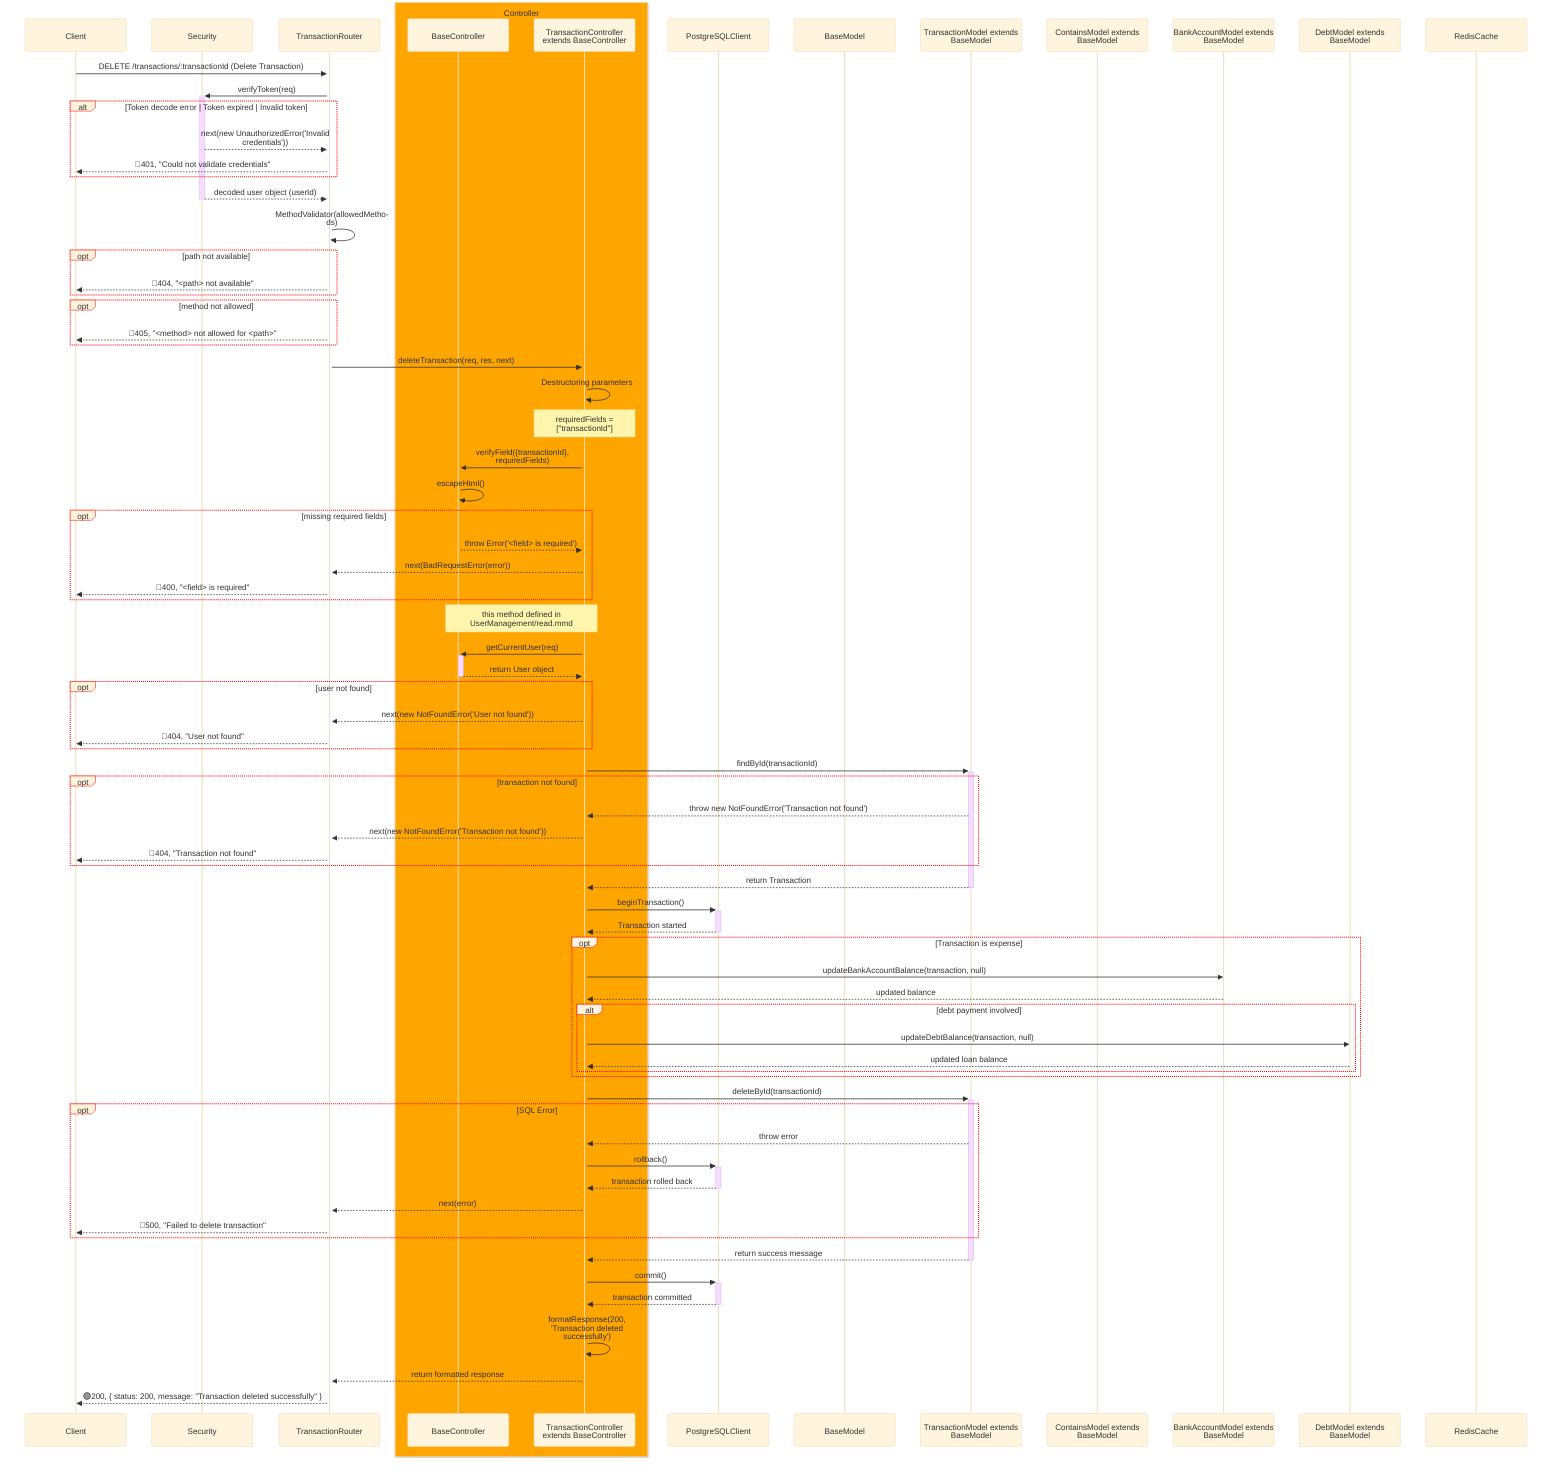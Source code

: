 %%{
    init: {
        "theme":"base",
        "themeVariables": {
            'labelBoxBorderColor': '#ff0000'
        },
        "sequence": { 
            "wrap": true, 
            "width": 200 
        } 
    }
}%%
sequenceDiagram
    participant Client
    participant Sec as Security
    participant Router as TransactionRouter
    box orange Controller
        participant BaseCont as BaseController
        participant Cont as TransactionController extends BaseController
    end
    participant PGClient as PostgreSQLClient
    participant BaseModel as BaseModel 
    participant Model as TransactionModel extends BaseModel
    participant ContainsModel as ContainsModel extends BaseModel
    participant BankAccountModel as BankAccountModel extends BaseModel
    participant DebtModel as DebtModel extends BaseModel
    participant Redis as RedisCache

    Client->>+Router: DELETE /transactions/:transactionId (Delete Transaction)
    Router->>+Sec: verifyToken(req)
    alt Token decode error | Token expired | Invalid token
        Sec-->>Router: next(new UnauthorizedError('Invalid credentials'))
        Router-->>Client: 🔴401, "Could not validate credentials"
    end
    Sec-->>-Router: decoded user object (userId)

    Router->>Router: MethodValidator(allowedMethods)
    opt path not available
        Router-->>Client: 🔴404, "<path> not available"
    end
    opt method not allowed
        Router-->>Client: 🔴405, "<method> not allowed for <path>"
    end

    Router->>+Cont: deleteTransaction(req, res, next)
    Cont->>Cont: Destructoring parameters
    Note over Cont: requiredFields = ["transactionId"]
    Cont->>+BaseCont: verifyField({transactionId}, requiredFields)
    BaseCont->>BaseCont: escapeHtml()
    opt missing required fields
        BaseCont-->>Cont: throw Error('<field> is required')
        Cont-->>Router: next(BadRequestError(error))
        Router-->>Client: 🔴400, "<field> is required"
    end
    Note over Cont, BaseCont: this method defined in UserManagement/read.mmd
    Cont->>+BaseCont: getCurrentUser(req)
    BaseCont-->>-Cont: return User object
    opt user not found
        Cont-->>Router: next(new NotFoundError('User not found'))
        Router-->>Client: 🔴404, "User not found"
    end

    Cont->>+Model: findById(transactionId)
    opt transaction not found
        Model-->>Cont: throw new NotFoundError('Transaction not found')
        Cont-->>Router: next(new NotFoundError('Transaction not found'))
        Router-->>Client: 🔴404, "Transaction not found"
    end
    Model-->>-Cont: return Transaction

    Cont->>+PGClient: beginTransaction()
    PGClient-->>-Cont: Transaction started

    opt Transaction is expense
        Cont->>BankAccountModel: updateBankAccountBalance(transaction, null)
        BankAccountModel-->>Cont: updated balance
        alt debt payment involved
            Cont->>DebtModel: updateDebtBalance(transaction, null)
            DebtModel-->>Cont: updated loan balance
        end
    end

    Cont->>+Model: deleteById(transactionId)
    opt SQL Error
        Model-->>Cont: throw error
        Cont->>+PGClient: rollback()
            PGClient-->>-Cont: transaction rolled back
        Cont-->>Router: next(error)
        Router-->>Client: 🔴500, "Failed to delete transaction"
    end
    Model-->>-Cont: return success message
    
    Cont->>+PGClient: commit()
    PGClient-->>-Cont: transaction committed
    
    Cont->>Cont: formatResponse(200, 'Transaction deleted successfully')
    Cont-->>Router: return formatted response
    Router-->>Client: 🟢200, { status: 200, message: "Transaction deleted successfully" }